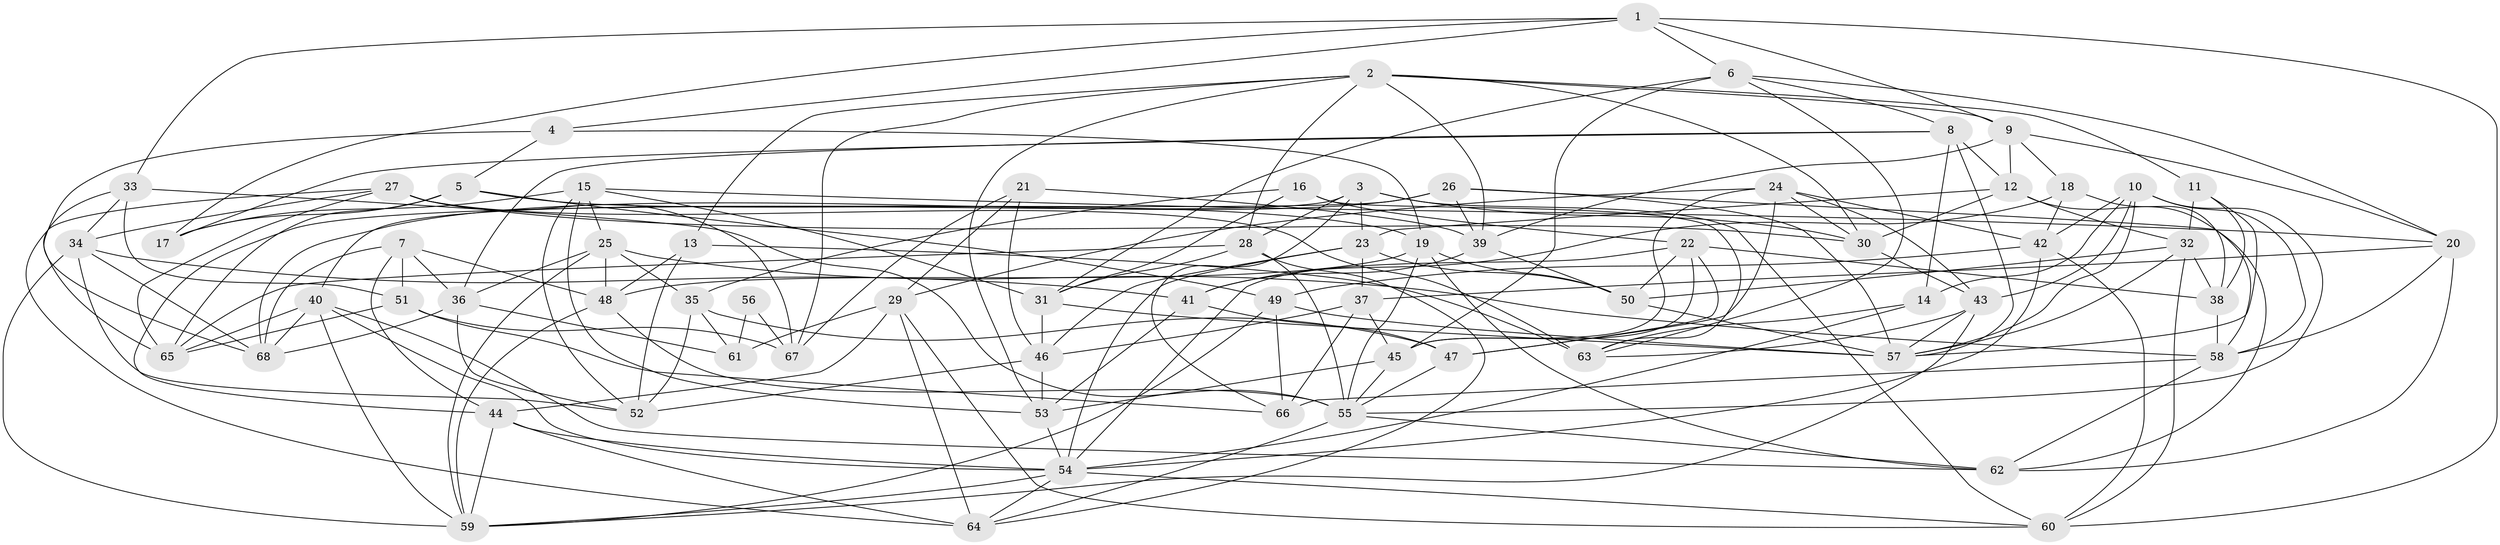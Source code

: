 // original degree distribution, {4: 1.0}
// Generated by graph-tools (version 1.1) at 2025/26/03/09/25 03:26:50]
// undirected, 68 vertices, 194 edges
graph export_dot {
graph [start="1"]
  node [color=gray90,style=filled];
  1;
  2;
  3;
  4;
  5;
  6;
  7;
  8;
  9;
  10;
  11;
  12;
  13;
  14;
  15;
  16;
  17;
  18;
  19;
  20;
  21;
  22;
  23;
  24;
  25;
  26;
  27;
  28;
  29;
  30;
  31;
  32;
  33;
  34;
  35;
  36;
  37;
  38;
  39;
  40;
  41;
  42;
  43;
  44;
  45;
  46;
  47;
  48;
  49;
  50;
  51;
  52;
  53;
  54;
  55;
  56;
  57;
  58;
  59;
  60;
  61;
  62;
  63;
  64;
  65;
  66;
  67;
  68;
  1 -- 4 [weight=1.0];
  1 -- 6 [weight=1.0];
  1 -- 9 [weight=1.0];
  1 -- 17 [weight=1.0];
  1 -- 33 [weight=1.0];
  1 -- 60 [weight=1.0];
  2 -- 9 [weight=1.0];
  2 -- 11 [weight=1.0];
  2 -- 13 [weight=1.0];
  2 -- 28 [weight=1.0];
  2 -- 30 [weight=1.0];
  2 -- 39 [weight=1.0];
  2 -- 53 [weight=1.0];
  2 -- 67 [weight=1.0];
  3 -- 23 [weight=1.0];
  3 -- 28 [weight=1.0];
  3 -- 30 [weight=1.0];
  3 -- 40 [weight=1.0];
  3 -- 60 [weight=1.0];
  3 -- 66 [weight=1.0];
  4 -- 5 [weight=1.0];
  4 -- 19 [weight=1.0];
  4 -- 68 [weight=1.0];
  5 -- 17 [weight=1.0];
  5 -- 19 [weight=1.0];
  5 -- 49 [weight=2.0];
  5 -- 65 [weight=1.0];
  6 -- 8 [weight=1.0];
  6 -- 20 [weight=1.0];
  6 -- 31 [weight=1.0];
  6 -- 45 [weight=1.0];
  6 -- 63 [weight=1.0];
  7 -- 36 [weight=1.0];
  7 -- 44 [weight=1.0];
  7 -- 48 [weight=1.0];
  7 -- 51 [weight=2.0];
  7 -- 68 [weight=1.0];
  8 -- 12 [weight=1.0];
  8 -- 14 [weight=1.0];
  8 -- 17 [weight=1.0];
  8 -- 36 [weight=1.0];
  8 -- 57 [weight=1.0];
  9 -- 12 [weight=1.0];
  9 -- 18 [weight=1.0];
  9 -- 20 [weight=1.0];
  9 -- 39 [weight=1.0];
  10 -- 14 [weight=1.0];
  10 -- 42 [weight=1.0];
  10 -- 43 [weight=1.0];
  10 -- 55 [weight=1.0];
  10 -- 57 [weight=1.0];
  10 -- 58 [weight=1.0];
  11 -- 32 [weight=1.0];
  11 -- 38 [weight=1.0];
  11 -- 57 [weight=1.0];
  12 -- 23 [weight=1.0];
  12 -- 30 [weight=1.0];
  12 -- 32 [weight=1.0];
  12 -- 58 [weight=1.0];
  13 -- 48 [weight=1.0];
  13 -- 52 [weight=1.0];
  13 -- 63 [weight=1.0];
  14 -- 54 [weight=1.0];
  14 -- 63 [weight=1.0];
  15 -- 17 [weight=1.0];
  15 -- 20 [weight=1.0];
  15 -- 25 [weight=1.0];
  15 -- 31 [weight=1.0];
  15 -- 52 [weight=1.0];
  15 -- 53 [weight=1.0];
  16 -- 22 [weight=1.0];
  16 -- 31 [weight=1.0];
  16 -- 35 [weight=1.0];
  16 -- 63 [weight=1.0];
  18 -- 38 [weight=1.0];
  18 -- 41 [weight=1.0];
  18 -- 42 [weight=1.0];
  19 -- 48 [weight=1.0];
  19 -- 50 [weight=1.0];
  19 -- 55 [weight=1.0];
  19 -- 62 [weight=1.0];
  20 -- 37 [weight=1.0];
  20 -- 58 [weight=1.0];
  20 -- 62 [weight=1.0];
  21 -- 29 [weight=1.0];
  21 -- 39 [weight=1.0];
  21 -- 46 [weight=1.0];
  21 -- 67 [weight=1.0];
  22 -- 38 [weight=1.0];
  22 -- 45 [weight=1.0];
  22 -- 47 [weight=1.0];
  22 -- 50 [weight=1.0];
  22 -- 54 [weight=1.0];
  23 -- 37 [weight=1.0];
  23 -- 46 [weight=1.0];
  23 -- 50 [weight=1.0];
  23 -- 54 [weight=1.0];
  24 -- 29 [weight=1.0];
  24 -- 30 [weight=1.0];
  24 -- 42 [weight=1.0];
  24 -- 43 [weight=1.0];
  24 -- 45 [weight=1.0];
  24 -- 47 [weight=1.0];
  25 -- 35 [weight=1.0];
  25 -- 36 [weight=1.0];
  25 -- 48 [weight=1.0];
  25 -- 58 [weight=1.0];
  25 -- 59 [weight=1.0];
  26 -- 39 [weight=1.0];
  26 -- 44 [weight=1.0];
  26 -- 57 [weight=2.0];
  26 -- 62 [weight=1.0];
  26 -- 68 [weight=1.0];
  27 -- 30 [weight=1.0];
  27 -- 34 [weight=1.0];
  27 -- 63 [weight=1.0];
  27 -- 64 [weight=1.0];
  27 -- 65 [weight=1.0];
  27 -- 67 [weight=1.0];
  28 -- 31 [weight=1.0];
  28 -- 55 [weight=1.0];
  28 -- 64 [weight=1.0];
  28 -- 65 [weight=1.0];
  29 -- 44 [weight=1.0];
  29 -- 60 [weight=1.0];
  29 -- 61 [weight=1.0];
  29 -- 64 [weight=1.0];
  30 -- 43 [weight=1.0];
  31 -- 46 [weight=1.0];
  31 -- 57 [weight=1.0];
  32 -- 38 [weight=1.0];
  32 -- 50 [weight=1.0];
  32 -- 57 [weight=1.0];
  32 -- 60 [weight=1.0];
  33 -- 34 [weight=1.0];
  33 -- 51 [weight=1.0];
  33 -- 55 [weight=2.0];
  33 -- 65 [weight=1.0];
  34 -- 41 [weight=1.0];
  34 -- 52 [weight=1.0];
  34 -- 59 [weight=1.0];
  34 -- 68 [weight=1.0];
  35 -- 47 [weight=1.0];
  35 -- 52 [weight=1.0];
  35 -- 61 [weight=2.0];
  36 -- 52 [weight=1.0];
  36 -- 61 [weight=1.0];
  36 -- 68 [weight=1.0];
  37 -- 45 [weight=1.0];
  37 -- 46 [weight=1.0];
  37 -- 66 [weight=2.0];
  38 -- 58 [weight=2.0];
  39 -- 41 [weight=1.0];
  39 -- 50 [weight=1.0];
  40 -- 54 [weight=1.0];
  40 -- 59 [weight=1.0];
  40 -- 62 [weight=1.0];
  40 -- 65 [weight=1.0];
  40 -- 68 [weight=1.0];
  41 -- 47 [weight=2.0];
  41 -- 53 [weight=1.0];
  42 -- 49 [weight=1.0];
  42 -- 54 [weight=1.0];
  42 -- 60 [weight=1.0];
  43 -- 57 [weight=1.0];
  43 -- 59 [weight=1.0];
  43 -- 63 [weight=1.0];
  44 -- 54 [weight=1.0];
  44 -- 59 [weight=1.0];
  44 -- 64 [weight=1.0];
  45 -- 53 [weight=1.0];
  45 -- 55 [weight=1.0];
  46 -- 52 [weight=1.0];
  46 -- 53 [weight=1.0];
  47 -- 55 [weight=1.0];
  48 -- 55 [weight=1.0];
  48 -- 59 [weight=1.0];
  49 -- 57 [weight=1.0];
  49 -- 59 [weight=1.0];
  49 -- 66 [weight=1.0];
  50 -- 57 [weight=1.0];
  51 -- 65 [weight=1.0];
  51 -- 66 [weight=1.0];
  51 -- 67 [weight=1.0];
  53 -- 54 [weight=1.0];
  54 -- 59 [weight=1.0];
  54 -- 60 [weight=1.0];
  54 -- 64 [weight=1.0];
  55 -- 62 [weight=1.0];
  55 -- 64 [weight=1.0];
  56 -- 61 [weight=2.0];
  56 -- 67 [weight=2.0];
  58 -- 62 [weight=1.0];
  58 -- 66 [weight=1.0];
}
